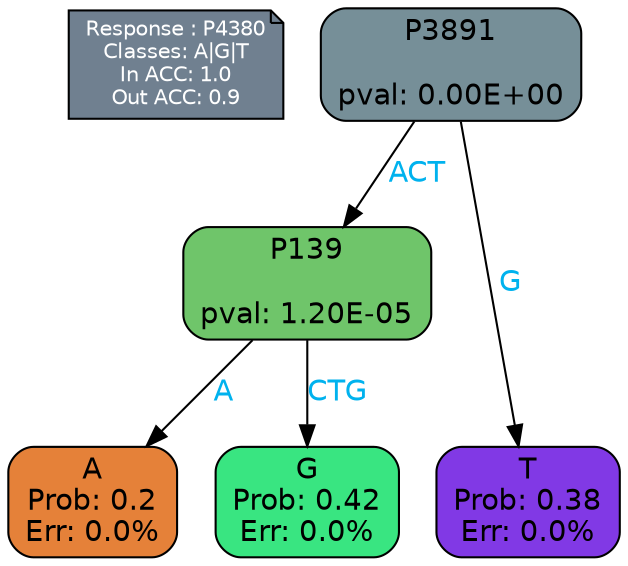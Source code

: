 digraph Tree {
node [shape=box, style="filled, rounded", color="black", fontname=helvetica] ;
graph [ranksep=equally, splines=polylines, bgcolor=transparent, dpi=600] ;
edge [fontname=helvetica] ;
LEGEND [label="Response : P4380
Classes: A|G|T
In ACC: 1.0
Out ACC: 0.9
",shape=note,align=left,style=filled,fillcolor="slategray",fontcolor="white",fontsize=10];1 [label="P3891

pval: 0.00E+00", fillcolor="#768f98"] ;
2 [label="P139

pval: 1.20E-05", fillcolor="#6fc56a"] ;
3 [label="A
Prob: 0.2
Err: 0.0%", fillcolor="#e58139"] ;
4 [label="G
Prob: 0.42
Err: 0.0%", fillcolor="#39e581"] ;
5 [label="T
Prob: 0.38
Err: 0.0%", fillcolor="#8139e5"] ;
1 -> 2 [label="ACT",fontcolor=deepskyblue2] ;
1 -> 5 [label="G",fontcolor=deepskyblue2] ;
2 -> 3 [label="A",fontcolor=deepskyblue2] ;
2 -> 4 [label="CTG",fontcolor=deepskyblue2] ;
{rank = same; 3;4;5;}{rank = same; LEGEND;1;}}